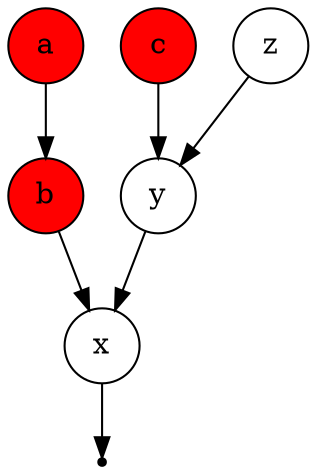 digraph lista {
    node [shape = point, color=black]; null;
    node [shape = circle, fillcolor=red, style=filled]; a; b; c;
    node [shape = circle, fillcolor=white, style=filled] x; y; z;
    x -> null; 
    y -> x;
    z -> y;
    b -> x;
    a -> b;
    c -> y;
}
